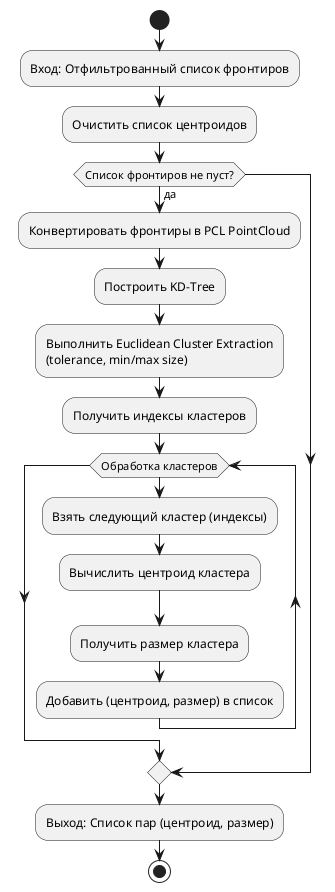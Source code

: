 @startuml 
start
:Вход: Отфильтрованный список фронтиров;
:Очистить список центроидов;
if (Список фронтиров не пуст?) then (да)
  :Конвертировать фронтиры в PCL PointCloud;
  :Построить KD-Tree;
  :Выполнить Euclidean Cluster Extraction\n(tolerance, min/max size);
  :Получить индексы кластеров;
  while (Обработка кластеров)
   :Взять следующий кластер (индексы);
   :Вычислить центроид кластера;
   :Получить размер кластера;
   :Добавить (центроид, размер) в список;
  endwhile
endif
:Выход: Список пар (центроид, размер);
stop

@enduml